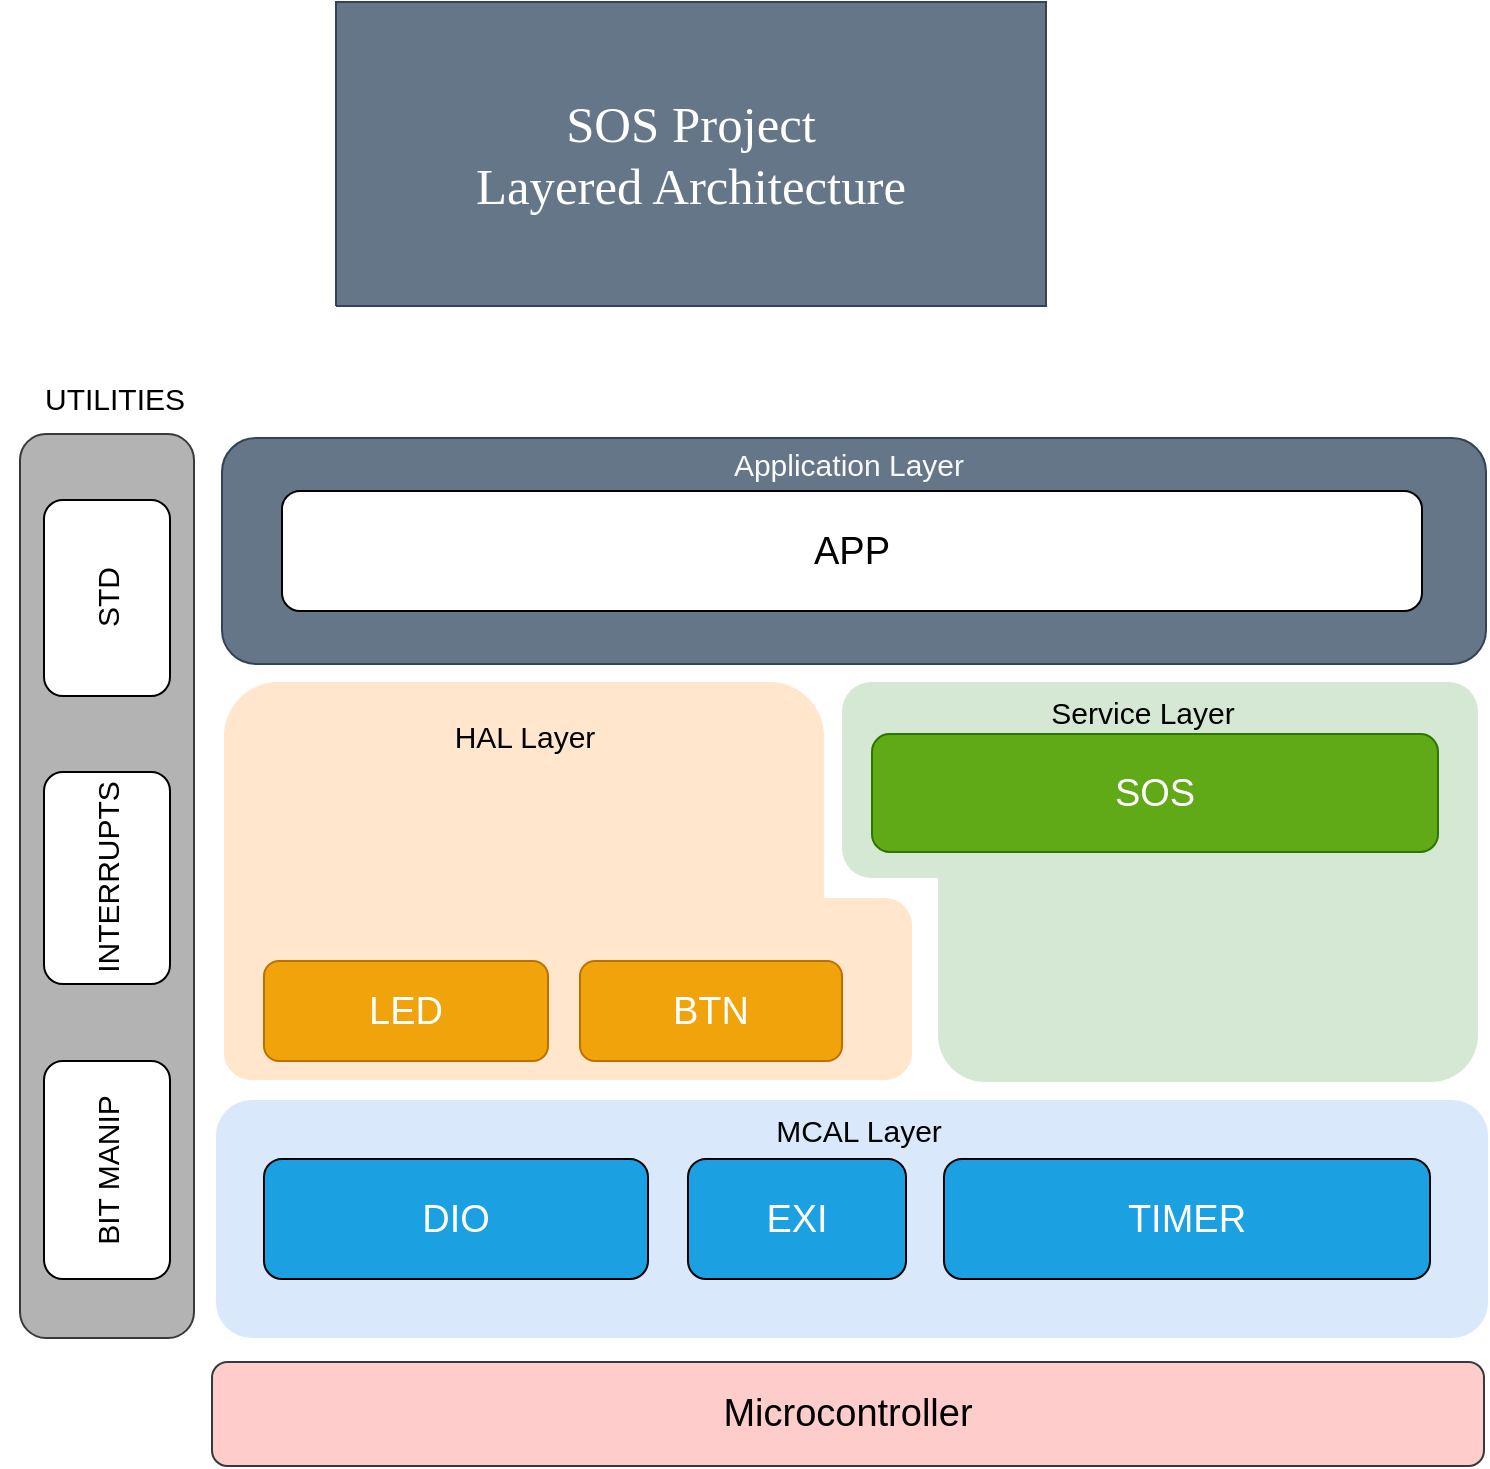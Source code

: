 <mxfile version="21.2.8" type="device">
  <diagram name="Page-1" id="jOTbS239regMLlkqWPYL">
    <mxGraphModel dx="989" dy="2915" grid="0" gridSize="10" guides="1" tooltips="1" connect="1" arrows="1" fold="1" page="1" pageScale="1" pageWidth="827" pageHeight="1169" math="0" shadow="0">
      <root>
        <mxCell id="0" />
        <mxCell id="1" parent="0" />
        <mxCell id="wCpB_12AC56h1gSMfeKA-1" value="" style="rounded=1;whiteSpace=wrap;html=1;fillColor=#ffe6cc;strokeColor=none;movable=1;resizable=1;rotatable=1;deletable=1;editable=1;locked=0;connectable=1;" parent="1" vertex="1">
          <mxGeometry x="180" y="-1698" width="300" height="181" as="geometry" />
        </mxCell>
        <mxCell id="BHUuyZN7PhnAxa2EF2Cu-7" value="" style="rounded=1;whiteSpace=wrap;html=1;fillColor=#d5e8d4;strokeColor=none;movable=1;resizable=1;rotatable=1;deletable=1;editable=1;locked=0;connectable=1;" parent="1" vertex="1">
          <mxGeometry x="537" y="-1654" width="270" height="156" as="geometry" />
        </mxCell>
        <mxCell id="Ncf7NHkXa7qKYII0I9SW-20" value="" style="rounded=1;whiteSpace=wrap;html=1;fillColor=#dae8fc;strokeColor=none;movable=1;resizable=1;rotatable=1;deletable=1;editable=1;locked=0;connectable=1;" parent="1" vertex="1">
          <mxGeometry x="176" y="-1489" width="636" height="119" as="geometry" />
        </mxCell>
        <mxCell id="Ncf7NHkXa7qKYII0I9SW-19" value="" style="rounded=1;whiteSpace=wrap;html=1;fillColor=#ffe6cc;strokeColor=none;movable=1;resizable=1;rotatable=1;deletable=1;editable=1;locked=0;connectable=1;" parent="1" vertex="1">
          <mxGeometry x="180" y="-1590" width="344" height="91" as="geometry" />
        </mxCell>
        <UserObject label="&lt;div style=&quot;font-size: 1px&quot;&gt;&lt;font style=&quot;font-size:25.4px;font-family:Calibri;color:#ffffff;direction:ltr;letter-spacing:0px;line-height:120%;opacity:1&quot;&gt;SOS Project&lt;br&gt;&lt;/font&gt;&lt;/div&gt;&lt;div style=&quot;font-size: 1px&quot;&gt;&lt;font style=&quot;font-size:25.4px;font-family:Calibri;color:#ffffff;direction:ltr;letter-spacing:0px;line-height:120%;opacity:1&quot;&gt;Layered Architecture&lt;/font&gt;&lt;/div&gt;" tags="Background" id="Ncf7NHkXa7qKYII0I9SW-1">
          <mxCell style="verticalAlign=middle;align=center;overflow=width;vsdxID=47;fillColor=#647687;shape=stencil(nZBLDoAgDERP0z3SIyjew0SURgSD+Lu9kMZoXLhwN9O+tukAlrNpJg1SzDH4QW/URgNYgZTkjA4UkwJUgGXng+6DX1zLfmoymdXo17xh5zmRJ6Q42BWCfc2oJfdAr+Yv+AP9Cb7OJ3H/2JG1HNGz/84klThPVCc=);strokeColor=#314354;points=[];labelBackgroundColor=none;rounded=0;html=1;whiteSpace=wrap;fontColor=#ffffff;" parent="1" vertex="1">
            <mxGeometry x="236" y="-2038" width="355" height="152" as="geometry" />
          </mxCell>
        </UserObject>
        <mxCell id="Ncf7NHkXa7qKYII0I9SW-2" value="" style="rounded=1;whiteSpace=wrap;html=1;fillColor=#647687;fontColor=#ffffff;strokeColor=#314354;fontSize=19;" parent="1" vertex="1">
          <mxGeometry x="179" y="-1820" width="632" height="113" as="geometry" />
        </mxCell>
        <mxCell id="Ncf7NHkXa7qKYII0I9SW-4" value="" style="rounded=1;whiteSpace=wrap;html=1;fillColor=#B3B3B3;strokeColor=#36393d;fontSize=19;" parent="1" vertex="1">
          <mxGeometry x="78" y="-1822" width="87" height="452" as="geometry" />
        </mxCell>
        <mxCell id="Ncf7NHkXa7qKYII0I9SW-5" value="Microcontroller" style="rounded=1;whiteSpace=wrap;html=1;fillColor=#ffcccc;strokeColor=#36393d;fontSize=19;" parent="1" vertex="1">
          <mxGeometry x="174" y="-1358" width="636" height="52" as="geometry" />
        </mxCell>
        <mxCell id="Ncf7NHkXa7qKYII0I9SW-17" value="APP" style="rounded=1;whiteSpace=wrap;html=1;fontSize=19;" parent="1" vertex="1">
          <mxGeometry x="209" y="-1793.5" width="570" height="60" as="geometry" />
        </mxCell>
        <mxCell id="Ncf7NHkXa7qKYII0I9SW-21" value="DIO" style="rounded=1;whiteSpace=wrap;html=1;fillColor=#1ba1e2;fontSize=19;fontColor=#ffffff;flipH=0;" parent="1" vertex="1">
          <mxGeometry x="200" y="-1459.5" width="192" height="60" as="geometry" />
        </mxCell>
        <mxCell id="Ncf7NHkXa7qKYII0I9SW-28" value="STD" style="rounded=1;whiteSpace=wrap;html=1;fontSize=15;horizontal=0;" parent="1" vertex="1">
          <mxGeometry x="90" y="-1789" width="63" height="98" as="geometry" />
        </mxCell>
        <mxCell id="Ncf7NHkXa7qKYII0I9SW-29" value="BIT MANIP" style="rounded=1;whiteSpace=wrap;html=1;fontSize=15;horizontal=0;" parent="1" vertex="1">
          <mxGeometry x="90" y="-1508.5" width="63" height="109" as="geometry" />
        </mxCell>
        <mxCell id="NUyU4l2ihIFuZI1Y8hAA-8" value="LED" style="rounded=1;whiteSpace=wrap;html=1;fillColor=#f0a30a;fontSize=19;fontColor=#FFFFFF;strokeColor=#BD7000;flipH=0;movable=1;resizable=1;rotatable=1;deletable=1;editable=1;locked=0;connectable=1;" parent="1" vertex="1">
          <mxGeometry x="200" y="-1558.5" width="142" height="50" as="geometry" />
        </mxCell>
        <mxCell id="VAI3rbc54CyCnYymNUPk-1" value="INTERRUPTS" style="rounded=1;whiteSpace=wrap;html=1;fontSize=15;horizontal=0;" parent="1" vertex="1">
          <mxGeometry x="90" y="-1653" width="63" height="106" as="geometry" />
        </mxCell>
        <mxCell id="0rp9wMA5-_aX35VPhMlt-2" value="" style="rounded=1;whiteSpace=wrap;html=1;fillColor=#d5e8d4;strokeColor=none;movable=1;resizable=1;rotatable=1;deletable=1;editable=1;locked=0;connectable=1;" parent="1" vertex="1">
          <mxGeometry x="489" y="-1698" width="318" height="98" as="geometry" />
        </mxCell>
        <mxCell id="0rp9wMA5-_aX35VPhMlt-6" value="Service Layer" style="text;html=1;strokeColor=none;fillColor=none;align=center;verticalAlign=middle;whiteSpace=wrap;rounded=0;fontSize=15;" parent="1" vertex="1">
          <mxGeometry x="582" y="-1698" width="115" height="30" as="geometry" />
        </mxCell>
        <mxCell id="0rp9wMA5-_aX35VPhMlt-7" value="HAL Layer" style="text;html=1;strokeColor=none;fillColor=none;align=center;verticalAlign=middle;whiteSpace=wrap;rounded=0;fontSize=15;" parent="1" vertex="1">
          <mxGeometry x="272.5" y="-1686" width="115" height="30" as="geometry" />
        </mxCell>
        <mxCell id="0rp9wMA5-_aX35VPhMlt-8" value="UTILITIES" style="text;html=1;strokeColor=none;fillColor=none;align=center;verticalAlign=middle;whiteSpace=wrap;rounded=0;fontSize=15;" parent="1" vertex="1">
          <mxGeometry x="68" y="-1855" width="115" height="30" as="geometry" />
        </mxCell>
        <mxCell id="0rp9wMA5-_aX35VPhMlt-9" value="&lt;font color=&quot;#fafafa&quot;&gt;Application Layer&lt;/font&gt;" style="text;html=1;strokeColor=none;fillColor=none;align=center;verticalAlign=middle;whiteSpace=wrap;rounded=0;fontSize=15;" parent="1" vertex="1">
          <mxGeometry x="407.5" y="-1822" width="169" height="30" as="geometry" />
        </mxCell>
        <mxCell id="0rp9wMA5-_aX35VPhMlt-10" value="MCAL Layer" style="text;html=1;strokeColor=none;fillColor=none;align=center;verticalAlign=middle;whiteSpace=wrap;rounded=0;fontSize=15;" parent="1" vertex="1">
          <mxGeometry x="440" y="-1489" width="115" height="30" as="geometry" />
        </mxCell>
        <mxCell id="BHUuyZN7PhnAxa2EF2Cu-1" value="TIMER" style="rounded=1;whiteSpace=wrap;html=1;fillColor=#1ba1e2;fontSize=19;fontColor=#ffffff;horizontal=1;" parent="1" vertex="1">
          <mxGeometry x="540" y="-1459.5" width="243" height="60" as="geometry" />
        </mxCell>
        <mxCell id="BHUuyZN7PhnAxa2EF2Cu-3" value="SOS" style="rounded=1;whiteSpace=wrap;html=1;fillColor=#60a917;fontSize=19;fontColor=#ffffff;horizontal=1;strokeColor=#2D7600;" parent="1" vertex="1">
          <mxGeometry x="504" y="-1672" width="283" height="59" as="geometry" />
        </mxCell>
        <mxCell id="BHUuyZN7PhnAxa2EF2Cu-6" value="EXI" style="rounded=1;whiteSpace=wrap;html=1;fillColor=#1ba1e2;fontSize=19;fontColor=#ffffff;flipH=0;" parent="1" vertex="1">
          <mxGeometry x="412" y="-1459.5" width="109" height="60" as="geometry" />
        </mxCell>
        <mxCell id="oED2rHj3pwbjD38u8dZr-1" value="BTN" style="rounded=1;whiteSpace=wrap;html=1;fillColor=#f0a30a;fontSize=19;fontColor=#FFFFFF;strokeColor=#BD7000;flipH=0;movable=1;resizable=1;rotatable=1;deletable=1;editable=1;locked=0;connectable=1;" parent="1" vertex="1">
          <mxGeometry x="358" y="-1558.5" width="131" height="50" as="geometry" />
        </mxCell>
      </root>
    </mxGraphModel>
  </diagram>
</mxfile>
